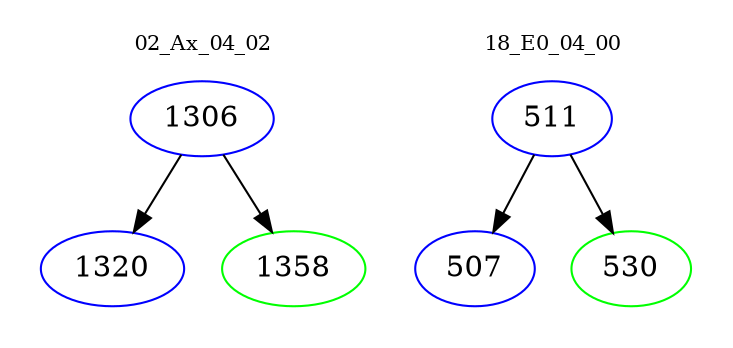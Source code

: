 digraph{
subgraph cluster_0 {
color = white
label = "02_Ax_04_02";
fontsize=10;
T0_1306 [label="1306", color="blue"]
T0_1306 -> T0_1320 [color="black"]
T0_1320 [label="1320", color="blue"]
T0_1306 -> T0_1358 [color="black"]
T0_1358 [label="1358", color="green"]
}
subgraph cluster_1 {
color = white
label = "18_E0_04_00";
fontsize=10;
T1_511 [label="511", color="blue"]
T1_511 -> T1_507 [color="black"]
T1_507 [label="507", color="blue"]
T1_511 -> T1_530 [color="black"]
T1_530 [label="530", color="green"]
}
}
